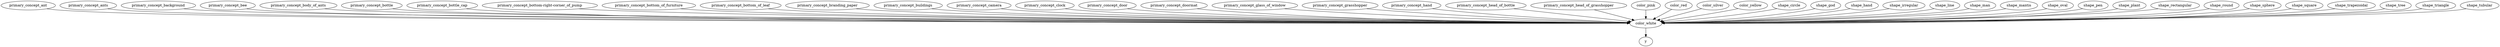 strict digraph  {
color_white;
y;
primary_concept_ant;
primary_concept_ants;
primary_concept_background;
primary_concept_bee;
primary_concept_body_of_ants;
primary_concept_bottle;
primary_concept_bottle_cap;
"primary_concept_bottom-right-corner_of_pump";
primary_concept_bottom_of_furniture;
primary_concept_bottom_of_leaf;
primary_concept_branding_paper;
primary_concept_buildings;
primary_concept_camera;
primary_concept_clock;
primary_concept_door;
primary_concept_doormat;
primary_concept_glass_of_window;
primary_concept_grasshopper;
primary_concept_hand;
primary_concept_head_of_bottle;
primary_concept_head_of_grasshopper;
color_pink;
color_red;
color_silver;
color_yellow;
shape_circle;
shape_god;
shape_hand;
shape_irregular;
shape_line;
shape_man;
shape_mantis;
shape_oval;
shape_pen;
shape_plant;
shape_rectangular;
shape_round;
shape_sphere;
shape_square;
shape_trapezoidal;
shape_tree;
shape_triangle;
shape_tubular;
color_white -> y;
primary_concept_ant -> color_white;
primary_concept_ants -> color_white;
primary_concept_background -> color_white;
primary_concept_bee -> color_white;
primary_concept_body_of_ants -> color_white;
primary_concept_bottle -> color_white;
primary_concept_bottle_cap -> color_white;
"primary_concept_bottom-right-corner_of_pump" -> color_white;
primary_concept_bottom_of_furniture -> color_white;
primary_concept_bottom_of_leaf -> color_white;
primary_concept_branding_paper -> color_white;
primary_concept_buildings -> color_white;
primary_concept_camera -> color_white;
primary_concept_clock -> color_white;
primary_concept_door -> color_white;
primary_concept_doormat -> color_white;
primary_concept_glass_of_window -> color_white;
primary_concept_grasshopper -> color_white;
primary_concept_hand -> color_white;
primary_concept_head_of_bottle -> color_white;
primary_concept_head_of_grasshopper -> color_white;
color_pink -> color_white;
color_red -> color_white;
color_silver -> color_white;
color_yellow -> color_white;
shape_circle -> color_white;
shape_god -> color_white;
shape_hand -> color_white;
shape_irregular -> color_white;
shape_line -> color_white;
shape_man -> color_white;
shape_mantis -> color_white;
shape_oval -> color_white;
shape_pen -> color_white;
shape_plant -> color_white;
shape_rectangular -> color_white;
shape_round -> color_white;
shape_sphere -> color_white;
shape_square -> color_white;
shape_trapezoidal -> color_white;
shape_tree -> color_white;
shape_triangle -> color_white;
shape_tubular -> color_white;
}
